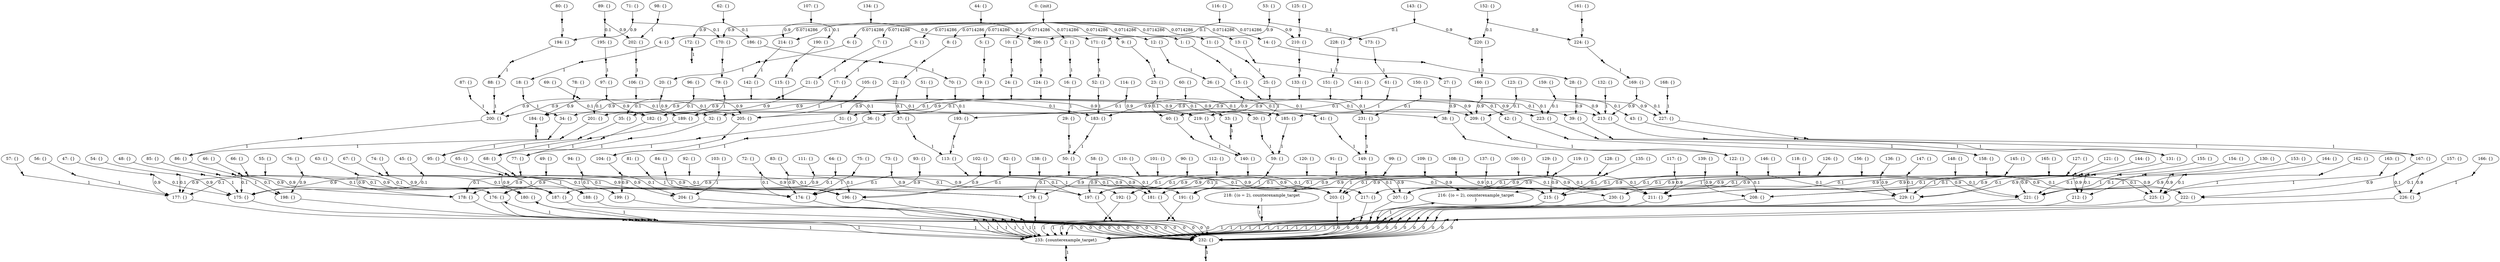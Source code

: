 digraph model {
	0 [ label = "0: {init}" ];
	1 [ label = "1: {}" ];
	2 [ label = "2: {}" ];
	3 [ label = "3: {}" ];
	4 [ label = "4: {}" ];
	5 [ label = "5: {}" ];
	6 [ label = "6: {}" ];
	7 [ label = "7: {}" ];
	8 [ label = "8: {}" ];
	9 [ label = "9: {}" ];
	10 [ label = "10: {}" ];
	11 [ label = "11: {}" ];
	12 [ label = "12: {}" ];
	13 [ label = "13: {}" ];
	14 [ label = "14: {}" ];
	15 [ label = "15: {}" ];
	16 [ label = "16: {}" ];
	17 [ label = "17: {}" ];
	18 [ label = "18: {}" ];
	19 [ label = "19: {}" ];
	20 [ label = "20: {}" ];
	21 [ label = "21: {}" ];
	22 [ label = "22: {}" ];
	23 [ label = "23: {}" ];
	24 [ label = "24: {}" ];
	25 [ label = "25: {}" ];
	26 [ label = "26: {}" ];
	27 [ label = "27: {}" ];
	28 [ label = "28: {}" ];
	29 [ label = "29: {}" ];
	30 [ label = "30: {}" ];
	31 [ label = "31: {}" ];
	32 [ label = "32: {}" ];
	33 [ label = "33: {}" ];
	34 [ label = "34: {}" ];
	35 [ label = "35: {}" ];
	36 [ label = "36: {}" ];
	37 [ label = "37: {}" ];
	38 [ label = "38: {}" ];
	39 [ label = "39: {}" ];
	40 [ label = "40: {}" ];
	41 [ label = "41: {}" ];
	42 [ label = "42: {}" ];
	43 [ label = "43: {}" ];
	44 [ label = "44: {}" ];
	45 [ label = "45: {}" ];
	46 [ label = "46: {}" ];
	47 [ label = "47: {}" ];
	48 [ label = "48: {}" ];
	49 [ label = "49: {}" ];
	50 [ label = "50: {}" ];
	51 [ label = "51: {}" ];
	52 [ label = "52: {}" ];
	53 [ label = "53: {}" ];
	54 [ label = "54: {}" ];
	55 [ label = "55: {}" ];
	56 [ label = "56: {}" ];
	57 [ label = "57: {}" ];
	58 [ label = "58: {}" ];
	59 [ label = "59: {}" ];
	60 [ label = "60: {}" ];
	61 [ label = "61: {}" ];
	62 [ label = "62: {}" ];
	63 [ label = "63: {}" ];
	64 [ label = "64: {}" ];
	65 [ label = "65: {}" ];
	66 [ label = "66: {}" ];
	67 [ label = "67: {}" ];
	68 [ label = "68: {}" ];
	69 [ label = "69: {}" ];
	70 [ label = "70: {}" ];
	71 [ label = "71: {}" ];
	72 [ label = "72: {}" ];
	73 [ label = "73: {}" ];
	74 [ label = "74: {}" ];
	75 [ label = "75: {}" ];
	76 [ label = "76: {}" ];
	77 [ label = "77: {}" ];
	78 [ label = "78: {}" ];
	79 [ label = "79: {}" ];
	80 [ label = "80: {}" ];
	81 [ label = "81: {}" ];
	82 [ label = "82: {}" ];
	83 [ label = "83: {}" ];
	84 [ label = "84: {}" ];
	85 [ label = "85: {}" ];
	86 [ label = "86: {}" ];
	87 [ label = "87: {}" ];
	88 [ label = "88: {}" ];
	89 [ label = "89: {}" ];
	90 [ label = "90: {}" ];
	91 [ label = "91: {}" ];
	92 [ label = "92: {}" ];
	93 [ label = "93: {}" ];
	94 [ label = "94: {}" ];
	95 [ label = "95: {}" ];
	96 [ label = "96: {}" ];
	97 [ label = "97: {}" ];
	98 [ label = "98: {}" ];
	99 [ label = "99: {}" ];
	100 [ label = "100: {}" ];
	101 [ label = "101: {}" ];
	102 [ label = "102: {}" ];
	103 [ label = "103: {}" ];
	104 [ label = "104: {}" ];
	105 [ label = "105: {}" ];
	106 [ label = "106: {}" ];
	107 [ label = "107: {}" ];
	108 [ label = "108: {}" ];
	109 [ label = "109: {}" ];
	110 [ label = "110: {}" ];
	111 [ label = "111: {}" ];
	112 [ label = "112: {}" ];
	113 [ label = "113: {}" ];
	114 [ label = "114: {}" ];
	115 [ label = "115: {}" ];
	116 [ label = "116: {}" ];
	117 [ label = "117: {}" ];
	118 [ label = "118: {}" ];
	119 [ label = "119: {}" ];
	120 [ label = "120: {}" ];
	121 [ label = "121: {}" ];
	122 [ label = "122: {}" ];
	123 [ label = "123: {}" ];
	124 [ label = "124: {}" ];
	125 [ label = "125: {}" ];
	126 [ label = "126: {}" ];
	127 [ label = "127: {}" ];
	128 [ label = "128: {}" ];
	129 [ label = "129: {}" ];
	130 [ label = "130: {}" ];
	131 [ label = "131: {}" ];
	132 [ label = "132: {}" ];
	133 [ label = "133: {}" ];
	134 [ label = "134: {}" ];
	135 [ label = "135: {}" ];
	136 [ label = "136: {}" ];
	137 [ label = "137: {}" ];
	138 [ label = "138: {}" ];
	139 [ label = "139: {}" ];
	140 [ label = "140: {}" ];
	141 [ label = "141: {}" ];
	142 [ label = "142: {}" ];
	143 [ label = "143: {}" ];
	144 [ label = "144: {}" ];
	145 [ label = "145: {}" ];
	146 [ label = "146: {}" ];
	147 [ label = "147: {}" ];
	148 [ label = "148: {}" ];
	149 [ label = "149: {}" ];
	150 [ label = "150: {}" ];
	151 [ label = "151: {}" ];
	152 [ label = "152: {}" ];
	153 [ label = "153: {}" ];
	154 [ label = "154: {}" ];
	155 [ label = "155: {}" ];
	156 [ label = "156: {}" ];
	157 [ label = "157: {}" ];
	158 [ label = "158: {}" ];
	159 [ label = "159: {}" ];
	160 [ label = "160: {}" ];
	161 [ label = "161: {}" ];
	162 [ label = "162: {}" ];
	163 [ label = "163: {}" ];
	164 [ label = "164: {}" ];
	165 [ label = "165: {}" ];
	166 [ label = "166: {}" ];
	167 [ label = "167: {}" ];
	168 [ label = "168: {}" ];
	169 [ label = "169: {}" ];
	170 [ label = "170: {}" ];
	171 [ label = "171: {}" ];
	172 [ label = "172: {}" ];
	173 [ label = "173: {}" ];
	174 [ label = "174: {}" ];
	175 [ label = "175: {}" ];
	176 [ label = "176: {}" ];
	177 [ label = "177: {}" ];
	178 [ label = "178: {}" ];
	179 [ label = "179: {}" ];
	180 [ label = "180: {}" ];
	181 [ label = "181: {}" ];
	182 [ label = "182: {}" ];
	183 [ label = "183: {}" ];
	184 [ label = "184: {}" ];
	185 [ label = "185: {}" ];
	186 [ label = "186: {}" ];
	187 [ label = "187: {}" ];
	188 [ label = "188: {}" ];
	189 [ label = "189: {}" ];
	190 [ label = "190: {}" ];
	191 [ label = "191: {}" ];
	192 [ label = "192: {}" ];
	193 [ label = "193: {}" ];
	194 [ label = "194: {}" ];
	195 [ label = "195: {}" ];
	196 [ label = "196: {}" ];
	197 [ label = "197: {}" ];
	198 [ label = "198: {}" ];
	199 [ label = "199: {}" ];
	200 [ label = "200: {}" ];
	201 [ label = "201: {}" ];
	202 [ label = "202: {}" ];
	203 [ label = "203: {}" ];
	204 [ label = "204: {}" ];
	205 [ label = "205: {}" ];
	206 [ label = "206: {}" ];
	207 [ label = "207: {}" ];
	208 [ label = "208: {}" ];
	209 [ label = "209: {}" ];
	210 [ label = "210: {}" ];
	211 [ label = "211: {}" ];
	212 [ label = "212: {}" ];
	213 [ label = "213: {}" ];
	214 [ label = "214: {}" ];
	215 [ label = "215: {}" ];
	216 [ label = "216: {(o = 2), counterexample_target
}" ];
	217 [ label = "217: {}" ];
	218 [ label = "218: {(o = 2), counterexample_target
}" ];
	219 [ label = "219: {}" ];
	220 [ label = "220: {}" ];
	221 [ label = "221: {}" ];
	222 [ label = "222: {}" ];
	223 [ label = "223: {}" ];
	224 [ label = "224: {}" ];
	225 [ label = "225: {}" ];
	226 [ label = "226: {}" ];
	227 [ label = "227: {}" ];
	228 [ label = "228: {}" ];
	229 [ label = "229: {}" ];
	230 [ label = "230: {}" ];
	231 [ label = "231: {}" ];
	232 [ label = "232: {}" ];
	233 [ label = "233: {counterexample_target}" ];
	"0c0" [shape = "point"];
	0 -> "0c0";
	"0c0" -> 1 [ label= "0.0714286" ];
	"0c0" -> 2 [ label= "0.0714286" ];
	"0c0" -> 3 [ label= "0.0714286" ];
	"0c0" -> 4 [ label= "0.0714286" ];
	"0c0" -> 5 [ label= "0.0714286" ];
	"0c0" -> 6 [ label= "0.0714286" ];
	"0c0" -> 7 [ label= "0.0714286" ];
	"0c0" -> 8 [ label= "0.0714286" ];
	"0c0" -> 9 [ label= "0.0714286" ];
	"0c0" -> 10 [ label= "0.0714286" ];
	"0c0" -> 11 [ label= "0.0714286" ];
	"0c0" -> 12 [ label= "0.0714286" ];
	"0c0" -> 13 [ label= "0.0714286" ];
	"0c0" -> 14 [ label= "0.0714286" ];
	"1c0" [shape = "point"];
	1 -> "1c0";
	"1c0" -> 15 [ label= "1" ];
	"2c0" [shape = "point"];
	2 -> "2c0";
	"2c0" -> 16 [ label= "1" ];
	"3c0" [shape = "point"];
	3 -> "3c0";
	"3c0" -> 17 [ label= "1" ];
	"4c0" [shape = "point"];
	4 -> "4c0";
	"4c0" -> 18 [ label= "1" ];
	"5c0" [shape = "point"];
	5 -> "5c0";
	"5c0" -> 19 [ label= "1" ];
	"6c0" [shape = "point"];
	6 -> "6c0";
	"6c0" -> 20 [ label= "1" ];
	"7c0" [shape = "point"];
	7 -> "7c0";
	"7c0" -> 21 [ label= "1" ];
	"8c0" [shape = "point"];
	8 -> "8c0";
	"8c0" -> 22 [ label= "1" ];
	"9c0" [shape = "point"];
	9 -> "9c0";
	"9c0" -> 23 [ label= "1" ];
	"10c0" [shape = "point"];
	10 -> "10c0";
	"10c0" -> 24 [ label= "1" ];
	"11c0" [shape = "point"];
	11 -> "11c0";
	"11c0" -> 25 [ label= "1" ];
	"12c0" [shape = "point"];
	12 -> "12c0";
	"12c0" -> 26 [ label= "1" ];
	"13c0" [shape = "point"];
	13 -> "13c0";
	"13c0" -> 27 [ label= "1" ];
	"14c0" [shape = "point"];
	14 -> "14c0";
	"14c0" -> 28 [ label= "1" ];
	"15c0" [shape = "point"];
	15 -> "15c0";
	"15c0" -> 30 [ label= "1" ];
	"16c0" [shape = "point"];
	16 -> "16c0";
	"16c0" -> 29 [ label= "1" ];
	"17c0" [shape = "point"];
	17 -> "17c0";
	"17c0" -> 32 [ label= "1" ];
	"18c0" [shape = "point"];
	18 -> "18c0";
	"18c0" -> 34 [ label= "1" ];
	"19c0" [shape = "point"];
	19 -> "19c0";
	"19c0" -> 30 [ label= "0.9" ];
	"19c0" -> 31 [ label= "0.1" ];
	"20c0" [shape = "point"];
	20 -> "20c0";
	"20c0" -> 32 [ label= "0.9" ];
	"20c0" -> 35 [ label= "0.1" ];
	"21c0" [shape = "point"];
	21 -> "21c0";
	"21c0" -> 34 [ label= "0.9" ];
	"21c0" -> 36 [ label= "0.1" ];
	"22c0" [shape = "point"];
	22 -> "22c0";
	"22c0" -> 31 [ label= "0.9" ];
	"22c0" -> 37 [ label= "0.1" ];
	"23c0" [shape = "point"];
	23 -> "23c0";
	"23c0" -> 33 [ label= "0.9" ];
	"23c0" -> 40 [ label= "0.1" ];
	"24c0" [shape = "point"];
	24 -> "24c0";
	"24c0" -> 35 [ label= "0.9" ];
	"24c0" -> 38 [ label= "0.1" ];
	"25c0" [shape = "point"];
	25 -> "25c0";
	"25c0" -> 36 [ label= "0.9" ];
	"25c0" -> 39 [ label= "0.1" ];
	"26c0" [shape = "point"];
	26 -> "26c0";
	"26c0" -> 40 [ label= "0.9" ];
	"26c0" -> 41 [ label= "0.1" ];
	"27c0" [shape = "point"];
	27 -> "27c0";
	"27c0" -> 38 [ label= "0.9" ];
	"27c0" -> 42 [ label= "0.1" ];
	"28c0" [shape = "point"];
	28 -> "28c0";
	"28c0" -> 39 [ label= "0.9" ];
	"28c0" -> 43 [ label= "0.1" ];
	"29c0" [shape = "point"];
	29 -> "29c0";
	"29c0" -> 50 [ label= "1" ];
	"30c0" [shape = "point"];
	30 -> "30c0";
	"30c0" -> 59 [ label= "1" ];
	"31c0" [shape = "point"];
	31 -> "31c0";
	"31c0" -> 68 [ label= "1" ];
	"32c0" [shape = "point"];
	32 -> "32c0";
	"32c0" -> 77 [ label= "1" ];
	"33c0" [shape = "point"];
	33 -> "33c0";
	"33c0" -> 33 [ label= "1" ];
	"34c0" [shape = "point"];
	34 -> "34c0";
	"34c0" -> 86 [ label= "1" ];
	"35c0" [shape = "point"];
	35 -> "35c0";
	"35c0" -> 95 [ label= "1" ];
	"36c0" [shape = "point"];
	36 -> "36c0";
	"36c0" -> 104 [ label= "1" ];
	"37c0" [shape = "point"];
	37 -> "37c0";
	"37c0" -> 113 [ label= "1" ];
	"38c0" [shape = "point"];
	38 -> "38c0";
	"38c0" -> 122 [ label= "1" ];
	"39c0" [shape = "point"];
	39 -> "39c0";
	"39c0" -> 131 [ label= "1" ];
	"40c0" [shape = "point"];
	40 -> "40c0";
	"40c0" -> 140 [ label= "1" ];
	"41c0" [shape = "point"];
	41 -> "41c0";
	"41c0" -> 149 [ label= "1" ];
	"42c0" [shape = "point"];
	42 -> "42c0";
	"42c0" -> 158 [ label= "1" ];
	"43c0" [shape = "point"];
	43 -> "43c0";
	"43c0" -> 167 [ label= "1" ];
	"44c0" [shape = "point"];
	44 -> "44c0";
	"44c0" -> 170 [ label= "0.9" ];
	"44c0" -> 171 [ label= "0.1" ];
	"45c0" [shape = "point"];
	45 -> "45c0";
	"45c0" -> 174 [ label= "0.9" ];
	"45c0" -> 175 [ label= "0.1" ];
	"46c0" [shape = "point"];
	46 -> "46c0";
	"46c0" -> 175 [ label= "0.1" ];
	"46c0" -> 176 [ label= "0.9" ];
	"47c0" [shape = "point"];
	47 -> "47c0";
	"47c0" -> 175 [ label= "0.1" ];
	"47c0" -> 177 [ label= "0.9" ];
	"48c0" [shape = "point"];
	48 -> "48c0";
	"48c0" -> 175 [ label= "1" ];
	"49c0" [shape = "point"];
	49 -> "49c0";
	"49c0" -> 178 [ label= "0.9" ];
	"49c0" -> 179 [ label= "0.1" ];
	"50c0" [shape = "point"];
	50 -> "50c0";
	"50c0" -> 179 [ label= "0.1" ];
	"50c0" -> 181 [ label= "0.9" ];
	"51c0" [shape = "point"];
	51 -> "51c0";
	"51c0" -> 182 [ label= "0.9" ];
	"51c0" -> 183 [ label= "0.1" ];
	"52c0" [shape = "point"];
	52 -> "52c0";
	"52c0" -> 183 [ label= "1" ];
	"53c0" [shape = "point"];
	53 -> "53c0";
	"53c0" -> 171 [ label= "0.9" ];
	"53c0" -> 173 [ label= "0.1" ];
	"54c0" [shape = "point"];
	54 -> "54c0";
	"54c0" -> 175 [ label= "0.9" ];
	"54c0" -> 177 [ label= "0.1" ];
	"55c0" [shape = "point"];
	55 -> "55c0";
	"55c0" -> 177 [ label= "0.1" ];
	"55c0" -> 187 [ label= "0.9" ];
	"56c0" [shape = "point"];
	56 -> "56c0";
	"56c0" -> 177 [ label= "1" ];
	"57c0" [shape = "point"];
	57 -> "57c0";
	"57c0" -> 177 [ label= "1" ];
	"58c0" [shape = "point"];
	58 -> "58c0";
	"58c0" -> 179 [ label= "0.9" ];
	"58c0" -> 181 [ label= "0.1" ];
	"59c0" [shape = "point"];
	59 -> "59c0";
	"59c0" -> 181 [ label= "1" ];
	"60c0" [shape = "point"];
	60 -> "60c0";
	"60c0" -> 183 [ label= "0.9" ];
	"60c0" -> 185 [ label= "0.1" ];
	"61c0" [shape = "point"];
	61 -> "61c0";
	"61c0" -> 185 [ label= "1" ];
	"62c0" [shape = "point"];
	62 -> "62c0";
	"62c0" -> 172 [ label= "0.9" ];
	"62c0" -> 186 [ label= "0.1" ];
	"63c0" [shape = "point"];
	63 -> "63c0";
	"63c0" -> 176 [ label= "0.9" ];
	"63c0" -> 187 [ label= "0.1" ];
	"64c0" [shape = "point"];
	64 -> "64c0";
	"64c0" -> 187 [ label= "0.1" ];
	"64c0" -> 191 [ label= "0.9" ];
	"65c0" [shape = "point"];
	65 -> "65c0";
	"65c0" -> 187 [ label= "1" ];
	"66c0" [shape = "point"];
	66 -> "66c0";
	"66c0" -> 177 [ label= "0.9" ];
	"66c0" -> 187 [ label= "0.1" ];
	"67c0" [shape = "point"];
	67 -> "67c0";
	"67c0" -> 180 [ label= "0.9" ];
	"67c0" -> 188 [ label= "0.1" ];
	"68c0" [shape = "point"];
	68 -> "68c0";
	"68c0" -> 188 [ label= "1" ];
	"69c0" [shape = "point"];
	69 -> "69c0";
	"69c0" -> 184 [ label= "0.9" ];
	"69c0" -> 189 [ label= "0.1" ];
	"70c0" [shape = "point"];
	70 -> "70c0";
	"70c0" -> 185 [ label= "0.9" ];
	"70c0" -> 189 [ label= "0.1" ];
	"71c0" [shape = "point"];
	71 -> "71c0";
	"71c0" -> 170 [ label= "0.1" ];
	"71c0" -> 194 [ label= "0.9" ];
	"72c0" [shape = "point"];
	72 -> "72c0";
	"72c0" -> 174 [ label= "0.1" ];
	"72c0" -> 196 [ label= "0.9" ];
	"73c0" [shape = "point"];
	73 -> "73c0";
	"73c0" -> 174 [ label= "0.1" ];
	"73c0" -> 197 [ label= "0.9" ];
	"74c0" [shape = "point"];
	74 -> "74c0";
	"74c0" -> 174 [ label= "0.1" ];
	"74c0" -> 175 [ label= "0.9" ];
	"75c0" [shape = "point"];
	75 -> "75c0";
	"75c0" -> 174 [ label= "1" ];
	"76c0" [shape = "point"];
	76 -> "76c0";
	"76c0" -> 178 [ label= "0.1" ];
	"76c0" -> 198 [ label= "0.9" ];
	"77c0" [shape = "point"];
	77 -> "77c0";
	"77c0" -> 178 [ label= "0.1" ];
	"77c0" -> 179 [ label= "0.9" ];
	"78c0" [shape = "point"];
	78 -> "78c0";
	"78c0" -> 182 [ label= "0.1" ];
	"78c0" -> 200 [ label= "0.9" ];
	"79c0" [shape = "point"];
	79 -> "79c0";
	"79c0" -> 182 [ label= "1" ];
	"80c0" [shape = "point"];
	80 -> "80c0";
	"80c0" -> 194 [ label= "1" ];
	"81c0" [shape = "point"];
	81 -> "81c0";
	"81c0" -> 196 [ label= "1" ];
	"82c0" [shape = "point"];
	82 -> "82c0";
	"82c0" -> 196 [ label= "0.1" ];
	"82c0" -> 203 [ label= "0.9" ];
	"83c0" [shape = "point"];
	83 -> "83c0";
	"83c0" -> 174 [ label= "0.9" ];
	"83c0" -> 196 [ label= "0.1" ];
	"84c0" [shape = "point"];
	84 -> "84c0";
	"84c0" -> 196 [ label= "1" ];
	"85c0" [shape = "point"];
	85 -> "85c0";
	"85c0" -> 198 [ label= "1" ];
	"86c0" [shape = "point"];
	86 -> "86c0";
	"86c0" -> 178 [ label= "0.9" ];
	"86c0" -> 198 [ label= "0.1" ];
	"87c0" [shape = "point"];
	87 -> "87c0";
	"87c0" -> 200 [ label= "1" ];
	"88c0" [shape = "point"];
	88 -> "88c0";
	"88c0" -> 200 [ label= "1" ];
	"89c0" [shape = "point"];
	89 -> "89c0";
	"89c0" -> 195 [ label= "0.1" ];
	"89c0" -> 202 [ label= "0.9" ];
	"90c0" [shape = "point"];
	90 -> "90c0";
	"90c0" -> 197 [ label= "0.1" ];
	"90c0" -> 203 [ label= "0.9" ];
	"91c0" [shape = "point"];
	91 -> "91c0";
	"91c0" -> 197 [ label= "0.1" ];
	"91c0" -> 207 [ label= "0.9" ];
	"92c0" [shape = "point"];
	92 -> "92c0";
	"92c0" -> 176 [ label= "0.9" ];
	"92c0" -> 197 [ label= "0.1" ];
	"93c0" [shape = "point"];
	93 -> "93c0";
	"93c0" -> 174 [ label= "0.9" ];
	"93c0" -> 197 [ label= "0.1" ];
	"94c0" [shape = "point"];
	94 -> "94c0";
	"94c0" -> 199 [ label= "0.1" ];
	"94c0" -> 204 [ label= "0.9" ];
	"95c0" [shape = "point"];
	95 -> "95c0";
	"95c0" -> 180 [ label= "0.9" ];
	"95c0" -> 199 [ label= "0.1" ];
	"96c0" [shape = "point"];
	96 -> "96c0";
	"96c0" -> 201 [ label= "0.1" ];
	"96c0" -> 205 [ label= "0.9" ];
	"97c0" [shape = "point"];
	97 -> "97c0";
	"97c0" -> 182 [ label= "0.9" ];
	"97c0" -> 201 [ label= "0.1" ];
	"98c0" [shape = "point"];
	98 -> "98c0";
	"98c0" -> 202 [ label= "1" ];
	"99c0" [shape = "point"];
	99 -> "99c0";
	"99c0" -> 203 [ label= "1" ];
	"100c0" [shape = "point"];
	100 -> "100c0";
	"100c0" -> 203 [ label= "0.1" ];
	"100c0" -> 211 [ label= "0.9" ];
	"101c0" [shape = "point"];
	101 -> "101c0";
	"101c0" -> 197 [ label= "0.9" ];
	"101c0" -> 203 [ label= "0.1" ];
	"102c0" [shape = "point"];
	102 -> "102c0";
	"102c0" -> 196 [ label= "0.9" ];
	"102c0" -> 203 [ label= "0.1" ];
	"103c0" [shape = "point"];
	103 -> "103c0";
	"103c0" -> 204 [ label= "1" ];
	"104c0" [shape = "point"];
	104 -> "104c0";
	"104c0" -> 199 [ label= "0.9" ];
	"104c0" -> 204 [ label= "0.1" ];
	"105c0" [shape = "point"];
	105 -> "105c0";
	"105c0" -> 205 [ label= "1" ];
	"106c0" [shape = "point"];
	106 -> "106c0";
	"106c0" -> 200 [ label= "0.9" ];
	"106c0" -> 205 [ label= "0.1" ];
	"107c0" [shape = "point"];
	107 -> "107c0";
	"107c0" -> 190 [ label= "0.1" ];
	"107c0" -> 214 [ label= "0.9" ];
	"108c0" [shape = "point"];
	108 -> "108c0";
	"108c0" -> 191 [ label= "0.1" ];
	"108c0" -> 215 [ label= "0.9" ];
	"109c0" [shape = "point"];
	109 -> "109c0";
	"109c0" -> 191 [ label= "0.1" ];
	"109c0" -> 216 [ label= "0.9" ];
	"110c0" [shape = "point"];
	110 -> "110c0";
	"110c0" -> 191 [ label= "1" ];
	"111c0" [shape = "point"];
	111 -> "111c0";
	"111c0" -> 187 [ label= "0.9" ];
	"111c0" -> 191 [ label= "0.1" ];
	"112c0" [shape = "point"];
	112 -> "112c0";
	"112c0" -> 192 [ label= "0.1" ];
	"112c0" -> 217 [ label= "0.9" ];
	"113c0" [shape = "point"];
	113 -> "113c0";
	"113c0" -> 192 [ label= "1" ];
	"114c0" [shape = "point"];
	114 -> "114c0";
	"114c0" -> 193 [ label= "0.1" ];
	"114c0" -> 219 [ label= "0.9" ];
	"115c0" [shape = "point"];
	115 -> "115c0";
	"115c0" -> 189 [ label= "0.9" ];
	"115c0" -> 193 [ label= "0.1" ];
	"116c0" [shape = "point"];
	116 -> "116c0";
	"116c0" -> 206 [ label= "0.1" ];
	"116c0" -> 210 [ label= "0.9" ];
	"117c0" [shape = "point"];
	117 -> "117c0";
	"117c0" -> 207 [ label= "0.1" ];
	"117c0" -> 211 [ label= "0.9" ];
	"118c0" [shape = "point"];
	118 -> "118c0";
	"118c0" -> 207 [ label= "0.1" ];
	"118c0" -> 221 [ label= "0.9" ];
	"119c0" [shape = "point"];
	119 -> "119c0";
	"119c0" -> 207 [ label= "0.1" ];
	"119c0" -> 215 [ label= "0.9" ];
	"120c0" [shape = "point"];
	120 -> "120c0";
	"120c0" -> 197 [ label= "0.9" ];
	"120c0" -> 207 [ label= "0.1" ];
	"121c0" [shape = "point"];
	121 -> "121c0";
	"121c0" -> 208 [ label= "0.1" ];
	"121c0" -> 212 [ label= "0.9" ];
	"122c0" [shape = "point"];
	122 -> "122c0";
	"122c0" -> 208 [ label= "0.1" ];
	"122c0" -> 217 [ label= "0.9" ];
	"123c0" [shape = "point"];
	123 -> "123c0";
	"123c0" -> 209 [ label= "0.1" ];
	"123c0" -> 213 [ label= "0.9" ];
	"124c0" [shape = "point"];
	124 -> "124c0";
	"124c0" -> 201 [ label= "0.9" ];
	"124c0" -> 209 [ label= "0.1" ];
	"125c0" [shape = "point"];
	125 -> "125c0";
	"125c0" -> 210 [ label= "1" ];
	"126c0" [shape = "point"];
	126 -> "126c0";
	"126c0" -> 211 [ label= "1" ];
	"127c0" [shape = "point"];
	127 -> "127c0";
	"127c0" -> 211 [ label= "0.1" ];
	"127c0" -> 225 [ label= "0.9" ];
	"128c0" [shape = "point"];
	128 -> "128c0";
	"128c0" -> 207 [ label= "0.9" ];
	"128c0" -> 211 [ label= "0.1" ];
	"129c0" [shape = "point"];
	129 -> "129c0";
	"129c0" -> 203 [ label= "0.9" ];
	"129c0" -> 211 [ label= "0.1" ];
	"130c0" [shape = "point"];
	130 -> "130c0";
	"130c0" -> 212 [ label= "1" ];
	"131c0" [shape = "point"];
	131 -> "131c0";
	"131c0" -> 208 [ label= "0.9" ];
	"131c0" -> 212 [ label= "0.1" ];
	"132c0" [shape = "point"];
	132 -> "132c0";
	"132c0" -> 213 [ label= "1" ];
	"133c0" [shape = "point"];
	133 -> "133c0";
	"133c0" -> 205 [ label= "0.9" ];
	"133c0" -> 213 [ label= "0.1" ];
	"134c0" [shape = "point"];
	134 -> "134c0";
	"134c0" -> 206 [ label= "0.9" ];
	"134c0" -> 214 [ label= "0.1" ];
	"135c0" [shape = "point"];
	135 -> "135c0";
	"135c0" -> 207 [ label= "0.9" ];
	"135c0" -> 215 [ label= "0.1" ];
	"136c0" [shape = "point"];
	136 -> "136c0";
	"136c0" -> 215 [ label= "0.1" ];
	"136c0" -> 229 [ label= "0.9" ];
	"137c0" [shape = "point"];
	137 -> "137c0";
	"137c0" -> 191 [ label= "0.9" ];
	"137c0" -> 215 [ label= "0.1" ];
	"138c0" [shape = "point"];
	138 -> "138c0";
	"138c0" -> 176 [ label= "0.9" ];
	"138c0" -> 215 [ label= "0.1" ];
	"139c0" [shape = "point"];
	139 -> "139c0";
	"139c0" -> 208 [ label= "0.9" ];
	"139c0" -> 217 [ label= "0.1" ];
	"140c0" [shape = "point"];
	140 -> "140c0";
	"140c0" -> 192 [ label= "0.9" ];
	"140c0" -> 217 [ label= "0.1" ];
	"141c0" [shape = "point"];
	141 -> "141c0";
	"141c0" -> 209 [ label= "0.9" ];
	"141c0" -> 219 [ label= "0.1" ];
	"142c0" [shape = "point"];
	142 -> "142c0";
	"142c0" -> 184 [ label= "0.9" ];
	"142c0" -> 219 [ label= "0.1" ];
	"143c0" [shape = "point"];
	143 -> "143c0";
	"143c0" -> 220 [ label= "0.9" ];
	"143c0" -> 228 [ label= "0.1" ];
	"144c0" [shape = "point"];
	144 -> "144c0";
	"144c0" -> 221 [ label= "0.9" ];
	"144c0" -> 229 [ label= "0.1" ];
	"145c0" [shape = "point"];
	145 -> "145c0";
	"145c0" -> 229 [ label= "1" ];
	"146c0" [shape = "point"];
	146 -> "146c0";
	"146c0" -> 216 [ label= "0.9" ];
	"146c0" -> 229 [ label= "0.1" ];
	"147c0" [shape = "point"];
	147 -> "147c0";
	"147c0" -> 215 [ label= "0.9" ];
	"147c0" -> 229 [ label= "0.1" ];
	"148c0" [shape = "point"];
	148 -> "148c0";
	"148c0" -> 222 [ label= "0.9" ];
	"148c0" -> 230 [ label= "0.1" ];
	"149c0" [shape = "point"];
	149 -> "149c0";
	"149c0" -> 218 [ label= "0.9" ];
	"149c0" -> 230 [ label= "0.1" ];
	"150c0" [shape = "point"];
	150 -> "150c0";
	"150c0" -> 223 [ label= "0.9" ];
	"150c0" -> 231 [ label= "0.1" ];
	"151c0" [shape = "point"];
	151 -> "151c0";
	"151c0" -> 219 [ label= "0.9" ];
	"151c0" -> 231 [ label= "0.1" ];
	"152c0" [shape = "point"];
	152 -> "152c0";
	"152c0" -> 220 [ label= "0.1" ];
	"152c0" -> 224 [ label= "0.9" ];
	"153c0" [shape = "point"];
	153 -> "153c0";
	"153c0" -> 221 [ label= "0.1" ];
	"153c0" -> 225 [ label= "0.9" ];
	"154c0" [shape = "point"];
	154 -> "154c0";
	"154c0" -> 221 [ label= "1" ];
	"155c0" [shape = "point"];
	155 -> "155c0";
	"155c0" -> 221 [ label= "0.1" ];
	"155c0" -> 229 [ label= "0.9" ];
	"156c0" [shape = "point"];
	156 -> "156c0";
	"156c0" -> 207 [ label= "0.9" ];
	"156c0" -> 221 [ label= "0.1" ];
	"157c0" [shape = "point"];
	157 -> "157c0";
	"157c0" -> 222 [ label= "0.1" ];
	"157c0" -> 226 [ label= "0.9" ];
	"158c0" [shape = "point"];
	158 -> "158c0";
	"158c0" -> 222 [ label= "0.1" ];
	"158c0" -> 230 [ label= "0.9" ];
	"159c0" [shape = "point"];
	159 -> "159c0";
	"159c0" -> 223 [ label= "0.1" ];
	"159c0" -> 227 [ label= "0.9" ];
	"160c0" [shape = "point"];
	160 -> "160c0";
	"160c0" -> 209 [ label= "0.9" ];
	"160c0" -> 223 [ label= "0.1" ];
	"161c0" [shape = "point"];
	161 -> "161c0";
	"161c0" -> 224 [ label= "1" ];
	"162c0" [shape = "point"];
	162 -> "162c0";
	"162c0" -> 225 [ label= "1" ];
	"163c0" [shape = "point"];
	163 -> "163c0";
	"163c0" -> 225 [ label= "1" ];
	"164c0" [shape = "point"];
	164 -> "164c0";
	"164c0" -> 221 [ label= "0.9" ];
	"164c0" -> 225 [ label= "0.1" ];
	"165c0" [shape = "point"];
	165 -> "165c0";
	"165c0" -> 211 [ label= "0.9" ];
	"165c0" -> 225 [ label= "0.1" ];
	"166c0" [shape = "point"];
	166 -> "166c0";
	"166c0" -> 226 [ label= "1" ];
	"167c0" [shape = "point"];
	167 -> "167c0";
	"167c0" -> 222 [ label= "0.9" ];
	"167c0" -> 226 [ label= "0.1" ];
	"168c0" [shape = "point"];
	168 -> "168c0";
	"168c0" -> 227 [ label= "1" ];
	"169c0" [shape = "point"];
	169 -> "169c0";
	"169c0" -> 213 [ label= "0.9" ];
	"169c0" -> 227 [ label= "0.1" ];
	"170c0" [shape = "point"];
	170 -> "170c0";
	"170c0" -> 79 [ label= "1" ];
	"171c0" [shape = "point"];
	171 -> "171c0";
	"171c0" -> 52 [ label= "1" ];
	"172c0" [shape = "point"];
	172 -> "172c0";
	"172c0" -> 172 [ label= "1" ];
	"173c0" [shape = "point"];
	173 -> "173c0";
	"173c0" -> 61 [ label= "1" ];
	"174c0" [shape = "point"];
	174 -> "174c0";
	"174c0" -> 232 [ label= "0" ];
	"174c0" -> 233 [ label= "1" ];
	"175c0" [shape = "point"];
	175 -> "175c0";
	"175c0" -> 232 [ label= "0" ];
	"175c0" -> 233 [ label= "1" ];
	"176c0" [shape = "point"];
	176 -> "176c0";
	"176c0" -> 176 [ label= "1" ];
	"177c0" [shape = "point"];
	177 -> "177c0";
	"177c0" -> 232 [ label= "0" ];
	"177c0" -> 233 [ label= "1" ];
	"178c0" [shape = "point"];
	178 -> "178c0";
	"178c0" -> 232 [ label= "0" ];
	"178c0" -> 233 [ label= "1" ];
	"179c0" [shape = "point"];
	179 -> "179c0";
	"179c0" -> 232 [ label= "0" ];
	"179c0" -> 233 [ label= "1" ];
	"180c0" [shape = "point"];
	180 -> "180c0";
	"180c0" -> 180 [ label= "1" ];
	"181c0" [shape = "point"];
	181 -> "181c0";
	"181c0" -> 232 [ label= "0" ];
	"181c0" -> 233 [ label= "1" ];
	"182c0" [shape = "point"];
	182 -> "182c0";
	"182c0" -> 77 [ label= "1" ];
	"183c0" [shape = "point"];
	183 -> "183c0";
	"183c0" -> 50 [ label= "1" ];
	"184c0" [shape = "point"];
	184 -> "184c0";
	"184c0" -> 184 [ label= "1" ];
	"185c0" [shape = "point"];
	185 -> "185c0";
	"185c0" -> 59 [ label= "1" ];
	"186c0" [shape = "point"];
	186 -> "186c0";
	"186c0" -> 70 [ label= "1" ];
	"187c0" [shape = "point"];
	187 -> "187c0";
	"187c0" -> 232 [ label= "0" ];
	"187c0" -> 233 [ label= "1" ];
	"188c0" [shape = "point"];
	188 -> "188c0";
	"188c0" -> 232 [ label= "0" ];
	"188c0" -> 233 [ label= "1" ];
	"189c0" [shape = "point"];
	189 -> "189c0";
	"189c0" -> 68 [ label= "1" ];
	"190c0" [shape = "point"];
	190 -> "190c0";
	"190c0" -> 115 [ label= "1" ];
	"191c0" [shape = "point"];
	191 -> "191c0";
	"191c0" -> 232 [ label= "0" ];
	"191c0" -> 233 [ label= "1" ];
	"192c0" [shape = "point"];
	192 -> "192c0";
	"192c0" -> 232 [ label= "0" ];
	"192c0" -> 233 [ label= "1" ];
	"193c0" [shape = "point"];
	193 -> "193c0";
	"193c0" -> 113 [ label= "1" ];
	"194c0" [shape = "point"];
	194 -> "194c0";
	"194c0" -> 88 [ label= "1" ];
	"195c0" [shape = "point"];
	195 -> "195c0";
	"195c0" -> 97 [ label= "1" ];
	"196c0" [shape = "point"];
	196 -> "196c0";
	"196c0" -> 232 [ label= "0" ];
	"196c0" -> 233 [ label= "1" ];
	"197c0" [shape = "point"];
	197 -> "197c0";
	"197c0" -> 232 [ label= "0" ];
	"197c0" -> 233 [ label= "1" ];
	"198c0" [shape = "point"];
	198 -> "198c0";
	"198c0" -> 232 [ label= "0" ];
	"198c0" -> 233 [ label= "1" ];
	"199c0" [shape = "point"];
	199 -> "199c0";
	"199c0" -> 232 [ label= "0" ];
	"199c0" -> 233 [ label= "1" ];
	"200c0" [shape = "point"];
	200 -> "200c0";
	"200c0" -> 86 [ label= "1" ];
	"201c0" [shape = "point"];
	201 -> "201c0";
	"201c0" -> 95 [ label= "1" ];
	"202c0" [shape = "point"];
	202 -> "202c0";
	"202c0" -> 106 [ label= "1" ];
	"203c0" [shape = "point"];
	203 -> "203c0";
	"203c0" -> 232 [ label= "0" ];
	"203c0" -> 233 [ label= "1" ];
	"204c0" [shape = "point"];
	204 -> "204c0";
	"204c0" -> 232 [ label= "0" ];
	"204c0" -> 233 [ label= "1" ];
	"205c0" [shape = "point"];
	205 -> "205c0";
	"205c0" -> 104 [ label= "1" ];
	"206c0" [shape = "point"];
	206 -> "206c0";
	"206c0" -> 124 [ label= "1" ];
	"207c0" [shape = "point"];
	207 -> "207c0";
	"207c0" -> 232 [ label= "0" ];
	"207c0" -> 233 [ label= "1" ];
	"208c0" [shape = "point"];
	208 -> "208c0";
	"208c0" -> 232 [ label= "0" ];
	"208c0" -> 233 [ label= "1" ];
	"209c0" [shape = "point"];
	209 -> "209c0";
	"209c0" -> 122 [ label= "1" ];
	"210c0" [shape = "point"];
	210 -> "210c0";
	"210c0" -> 133 [ label= "1" ];
	"211c0" [shape = "point"];
	211 -> "211c0";
	"211c0" -> 232 [ label= "0" ];
	"211c0" -> 233 [ label= "1" ];
	"212c0" [shape = "point"];
	212 -> "212c0";
	"212c0" -> 232 [ label= "0" ];
	"212c0" -> 233 [ label= "1" ];
	"213c0" [shape = "point"];
	213 -> "213c0";
	"213c0" -> 131 [ label= "1" ];
	"214c0" [shape = "point"];
	214 -> "214c0";
	"214c0" -> 142 [ label= "1" ];
	"215c0" [shape = "point"];
	215 -> "215c0";
	"215c0" -> 232 [ label= "0" ];
	"215c0" -> 233 [ label= "1" ];
	"216c0" [shape = "point"];
	216 -> "216c0";
	"216c0" -> 216 [ label= "1" ];
	"217c0" [shape = "point"];
	217 -> "217c0";
	"217c0" -> 232 [ label= "0" ];
	"217c0" -> 233 [ label= "1" ];
	"218c0" [shape = "point"];
	218 -> "218c0";
	"218c0" -> 218 [ label= "1" ];
	"219c0" [shape = "point"];
	219 -> "219c0";
	"219c0" -> 140 [ label= "1" ];
	"220c0" [shape = "point"];
	220 -> "220c0";
	"220c0" -> 160 [ label= "1" ];
	"221c0" [shape = "point"];
	221 -> "221c0";
	"221c0" -> 232 [ label= "0" ];
	"221c0" -> 233 [ label= "1" ];
	"222c0" [shape = "point"];
	222 -> "222c0";
	"222c0" -> 232 [ label= "0" ];
	"222c0" -> 233 [ label= "1" ];
	"223c0" [shape = "point"];
	223 -> "223c0";
	"223c0" -> 158 [ label= "1" ];
	"224c0" [shape = "point"];
	224 -> "224c0";
	"224c0" -> 169 [ label= "1" ];
	"225c0" [shape = "point"];
	225 -> "225c0";
	"225c0" -> 232 [ label= "0" ];
	"225c0" -> 233 [ label= "1" ];
	"226c0" [shape = "point"];
	226 -> "226c0";
	"226c0" -> 232 [ label= "0" ];
	"226c0" -> 233 [ label= "1" ];
	"227c0" [shape = "point"];
	227 -> "227c0";
	"227c0" -> 167 [ label= "1" ];
	"228c0" [shape = "point"];
	228 -> "228c0";
	"228c0" -> 151 [ label= "1" ];
	"229c0" [shape = "point"];
	229 -> "229c0";
	"229c0" -> 232 [ label= "0" ];
	"229c0" -> 233 [ label= "1" ];
	"230c0" [shape = "point"];
	230 -> "230c0";
	"230c0" -> 232 [ label= "0" ];
	"230c0" -> 233 [ label= "1" ];
	"231c0" [shape = "point"];
	231 -> "231c0";
	"231c0" -> 149 [ label= "1" ];
	"232c0" [shape = "point"];
	232 -> "232c0";
	"232c0" -> 232 [ label= "1" ];
	"233c0" [shape = "point"];
	233 -> "233c0";
	"233c0" -> 233 [ label= "1" ];
}
